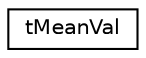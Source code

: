 digraph "Graphical Class Hierarchy"
{
  edge [fontname="Helvetica",fontsize="10",labelfontname="Helvetica",labelfontsize="10"];
  node [fontname="Helvetica",fontsize="10",shape=record];
  rankdir="LR";
  Node1 [label="tMeanVal",height=0.2,width=0.4,color="black", fillcolor="white", style="filled",URL="$structt_mean_val.html"];
}
